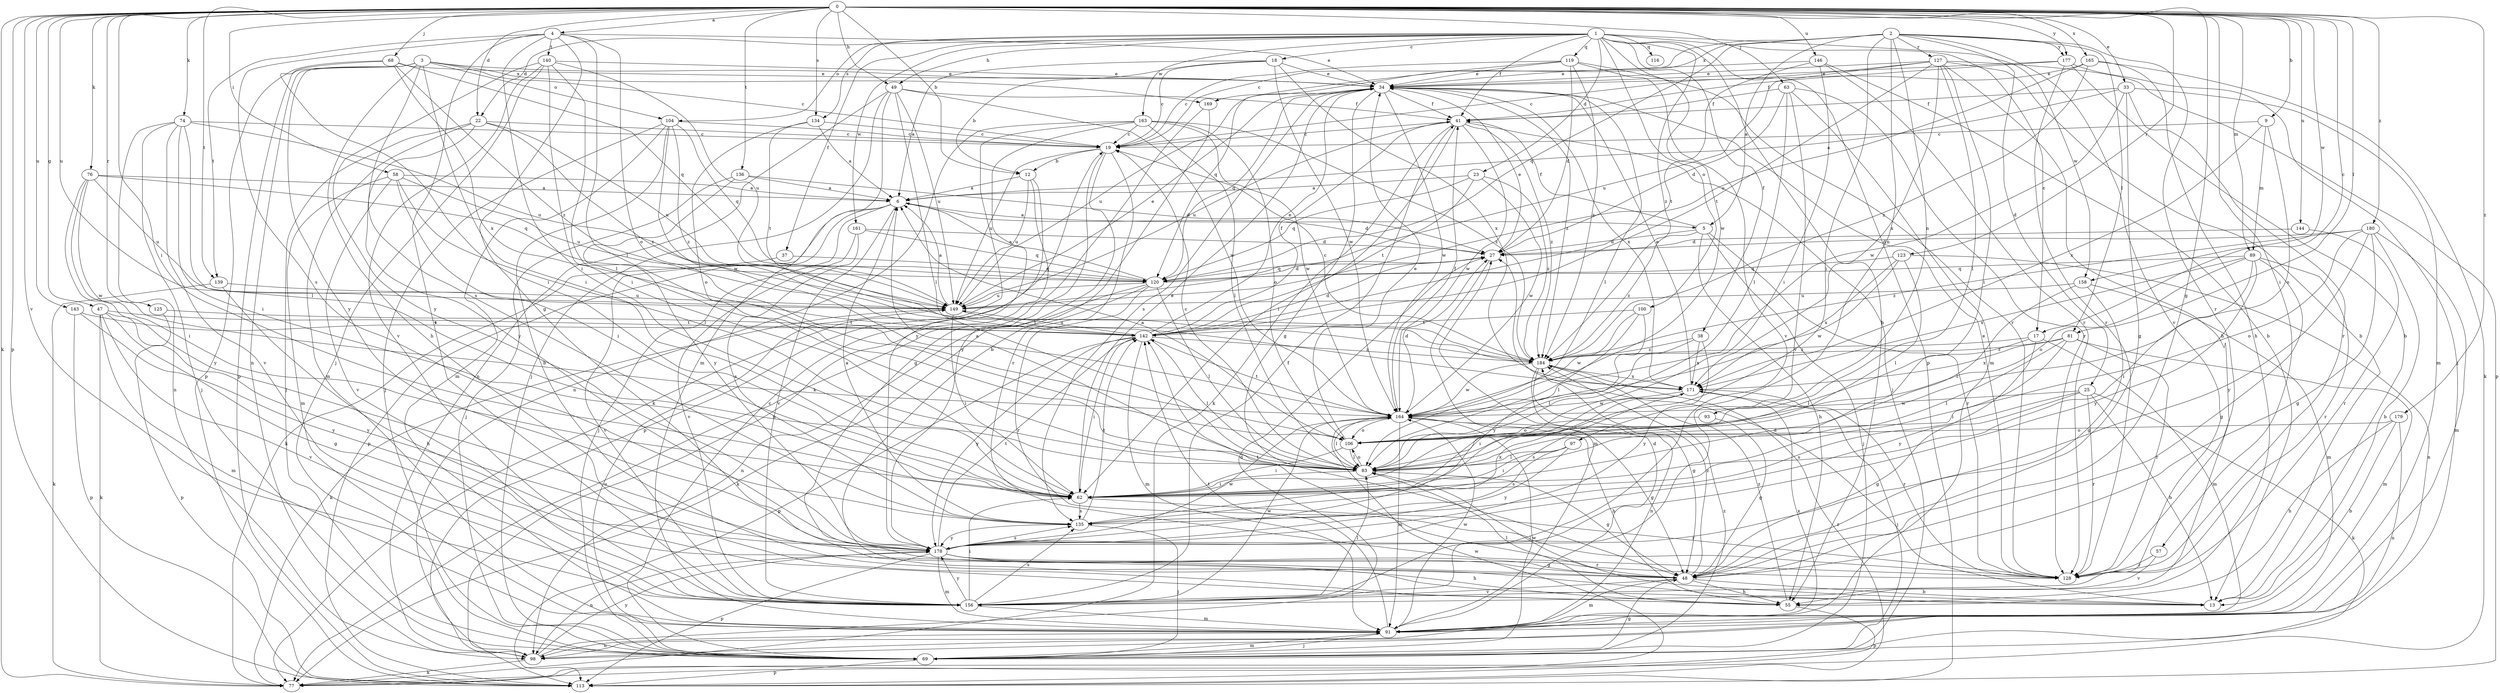 strict digraph  {
0;
1;
2;
3;
4;
5;
6;
9;
12;
13;
17;
18;
19;
22;
23;
25;
27;
33;
34;
37;
38;
41;
47;
48;
49;
55;
57;
58;
62;
63;
68;
69;
74;
76;
77;
81;
83;
89;
91;
93;
97;
98;
100;
104;
106;
113;
116;
119;
120;
123;
125;
127;
128;
134;
135;
136;
139;
140;
142;
143;
144;
146;
149;
156;
158;
161;
163;
164;
165;
169;
171;
177;
178;
179;
180;
184;
0 -> 4  [label=a];
0 -> 9  [label=b];
0 -> 12  [label=b];
0 -> 17  [label=c];
0 -> 22  [label=d];
0 -> 33  [label=e];
0 -> 47  [label=g];
0 -> 48  [label=g];
0 -> 49  [label=h];
0 -> 57  [label=i];
0 -> 58  [label=i];
0 -> 62  [label=i];
0 -> 63  [label=j];
0 -> 68  [label=j];
0 -> 74  [label=k];
0 -> 76  [label=k];
0 -> 77  [label=k];
0 -> 81  [label=l];
0 -> 89  [label=m];
0 -> 113  [label=p];
0 -> 123  [label=r];
0 -> 125  [label=r];
0 -> 134  [label=s];
0 -> 136  [label=t];
0 -> 139  [label=t];
0 -> 143  [label=u];
0 -> 144  [label=u];
0 -> 146  [label=u];
0 -> 149  [label=u];
0 -> 156  [label=v];
0 -> 158  [label=w];
0 -> 165  [label=x];
0 -> 177  [label=y];
0 -> 179  [label=z];
0 -> 180  [label=z];
1 -> 17  [label=c];
1 -> 18  [label=c];
1 -> 22  [label=d];
1 -> 23  [label=d];
1 -> 37  [label=f];
1 -> 38  [label=f];
1 -> 41  [label=f];
1 -> 49  [label=h];
1 -> 55  [label=h];
1 -> 100  [label=o];
1 -> 104  [label=o];
1 -> 113  [label=p];
1 -> 116  [label=q];
1 -> 119  [label=q];
1 -> 134  [label=s];
1 -> 158  [label=w];
1 -> 161  [label=w];
1 -> 163  [label=w];
1 -> 164  [label=w];
1 -> 184  [label=z];
2 -> 5  [label=a];
2 -> 19  [label=c];
2 -> 25  [label=d];
2 -> 62  [label=i];
2 -> 81  [label=l];
2 -> 93  [label=n];
2 -> 97  [label=n];
2 -> 120  [label=q];
2 -> 127  [label=r];
2 -> 128  [label=r];
2 -> 156  [label=v];
2 -> 169  [label=x];
2 -> 177  [label=y];
3 -> 19  [label=c];
3 -> 34  [label=e];
3 -> 55  [label=h];
3 -> 62  [label=i];
3 -> 98  [label=n];
3 -> 104  [label=o];
3 -> 113  [label=p];
3 -> 135  [label=s];
3 -> 169  [label=x];
3 -> 178  [label=y];
4 -> 34  [label=e];
4 -> 48  [label=g];
4 -> 62  [label=i];
4 -> 83  [label=l];
4 -> 106  [label=o];
4 -> 135  [label=s];
4 -> 139  [label=t];
4 -> 140  [label=t];
4 -> 156  [label=v];
5 -> 27  [label=d];
5 -> 41  [label=f];
5 -> 55  [label=h];
5 -> 69  [label=j];
5 -> 128  [label=r];
5 -> 184  [label=z];
6 -> 5  [label=a];
6 -> 27  [label=d];
6 -> 69  [label=j];
6 -> 77  [label=k];
6 -> 113  [label=p];
6 -> 156  [label=v];
9 -> 19  [label=c];
9 -> 89  [label=m];
9 -> 106  [label=o];
9 -> 171  [label=x];
12 -> 6  [label=a];
12 -> 98  [label=n];
12 -> 113  [label=p];
12 -> 149  [label=u];
13 -> 27  [label=d];
13 -> 83  [label=l];
17 -> 83  [label=l];
17 -> 91  [label=m];
17 -> 178  [label=y];
17 -> 184  [label=z];
18 -> 6  [label=a];
18 -> 12  [label=b];
18 -> 19  [label=c];
18 -> 34  [label=e];
18 -> 164  [label=w];
18 -> 171  [label=x];
19 -> 12  [label=b];
19 -> 48  [label=g];
19 -> 128  [label=r];
19 -> 149  [label=u];
19 -> 178  [label=y];
22 -> 19  [label=c];
22 -> 69  [label=j];
22 -> 91  [label=m];
22 -> 149  [label=u];
22 -> 178  [label=y];
22 -> 184  [label=z];
23 -> 6  [label=a];
23 -> 120  [label=q];
23 -> 142  [label=t];
23 -> 164  [label=w];
23 -> 184  [label=z];
25 -> 13  [label=b];
25 -> 48  [label=g];
25 -> 77  [label=k];
25 -> 128  [label=r];
25 -> 135  [label=s];
25 -> 164  [label=w];
27 -> 34  [label=e];
27 -> 91  [label=m];
27 -> 120  [label=q];
33 -> 6  [label=a];
33 -> 41  [label=f];
33 -> 48  [label=g];
33 -> 91  [label=m];
33 -> 128  [label=r];
33 -> 164  [label=w];
34 -> 41  [label=f];
34 -> 48  [label=g];
34 -> 83  [label=l];
34 -> 120  [label=q];
34 -> 135  [label=s];
34 -> 149  [label=u];
34 -> 164  [label=w];
34 -> 171  [label=x];
34 -> 184  [label=z];
37 -> 120  [label=q];
37 -> 156  [label=v];
38 -> 83  [label=l];
38 -> 171  [label=x];
38 -> 178  [label=y];
38 -> 184  [label=z];
41 -> 19  [label=c];
41 -> 62  [label=i];
41 -> 69  [label=j];
41 -> 77  [label=k];
41 -> 149  [label=u];
41 -> 164  [label=w];
41 -> 184  [label=z];
47 -> 48  [label=g];
47 -> 77  [label=k];
47 -> 91  [label=m];
47 -> 142  [label=t];
47 -> 156  [label=v];
47 -> 178  [label=y];
48 -> 13  [label=b];
48 -> 55  [label=h];
48 -> 91  [label=m];
48 -> 142  [label=t];
48 -> 156  [label=v];
48 -> 184  [label=z];
49 -> 41  [label=f];
49 -> 69  [label=j];
49 -> 83  [label=l];
49 -> 91  [label=m];
49 -> 98  [label=n];
49 -> 149  [label=u];
49 -> 164  [label=w];
55 -> 83  [label=l];
55 -> 113  [label=p];
55 -> 184  [label=z];
57 -> 128  [label=r];
57 -> 156  [label=v];
58 -> 6  [label=a];
58 -> 62  [label=i];
58 -> 83  [label=l];
58 -> 91  [label=m];
58 -> 149  [label=u];
58 -> 156  [label=v];
62 -> 34  [label=e];
62 -> 128  [label=r];
62 -> 135  [label=s];
63 -> 27  [label=d];
63 -> 41  [label=f];
63 -> 83  [label=l];
63 -> 91  [label=m];
63 -> 128  [label=r];
63 -> 156  [label=v];
68 -> 34  [label=e];
68 -> 62  [label=i];
68 -> 113  [label=p];
68 -> 120  [label=q];
68 -> 171  [label=x];
68 -> 184  [label=z];
69 -> 19  [label=c];
69 -> 48  [label=g];
69 -> 91  [label=m];
69 -> 113  [label=p];
69 -> 149  [label=u];
69 -> 164  [label=w];
69 -> 184  [label=z];
74 -> 19  [label=c];
74 -> 62  [label=i];
74 -> 69  [label=j];
74 -> 83  [label=l];
74 -> 98  [label=n];
74 -> 149  [label=u];
74 -> 156  [label=v];
76 -> 6  [label=a];
76 -> 62  [label=i];
76 -> 120  [label=q];
76 -> 149  [label=u];
76 -> 164  [label=w];
76 -> 178  [label=y];
77 -> 164  [label=w];
81 -> 62  [label=i];
81 -> 83  [label=l];
81 -> 91  [label=m];
81 -> 128  [label=r];
81 -> 171  [label=x];
81 -> 184  [label=z];
83 -> 6  [label=a];
83 -> 19  [label=c];
83 -> 48  [label=g];
83 -> 62  [label=i];
83 -> 106  [label=o];
89 -> 48  [label=g];
89 -> 62  [label=i];
89 -> 106  [label=o];
89 -> 120  [label=q];
89 -> 128  [label=r];
89 -> 171  [label=x];
89 -> 178  [label=y];
91 -> 27  [label=d];
91 -> 69  [label=j];
91 -> 98  [label=n];
91 -> 142  [label=t];
91 -> 164  [label=w];
91 -> 171  [label=x];
93 -> 48  [label=g];
93 -> 106  [label=o];
97 -> 62  [label=i];
97 -> 83  [label=l];
97 -> 135  [label=s];
97 -> 178  [label=y];
98 -> 27  [label=d];
98 -> 77  [label=k];
98 -> 178  [label=y];
100 -> 83  [label=l];
100 -> 142  [label=t];
100 -> 164  [label=w];
100 -> 178  [label=y];
104 -> 13  [label=b];
104 -> 19  [label=c];
104 -> 69  [label=j];
104 -> 91  [label=m];
104 -> 120  [label=q];
104 -> 164  [label=w];
104 -> 184  [label=z];
106 -> 6  [label=a];
106 -> 34  [label=e];
106 -> 62  [label=i];
106 -> 83  [label=l];
113 -> 184  [label=z];
119 -> 19  [label=c];
119 -> 27  [label=d];
119 -> 34  [label=e];
119 -> 120  [label=q];
119 -> 128  [label=r];
119 -> 156  [label=v];
119 -> 184  [label=z];
120 -> 6  [label=a];
120 -> 27  [label=d];
120 -> 77  [label=k];
120 -> 83  [label=l];
120 -> 98  [label=n];
120 -> 128  [label=r];
120 -> 149  [label=u];
123 -> 83  [label=l];
123 -> 98  [label=n];
123 -> 120  [label=q];
123 -> 164  [label=w];
123 -> 171  [label=x];
125 -> 113  [label=p];
125 -> 142  [label=t];
127 -> 13  [label=b];
127 -> 19  [label=c];
127 -> 34  [label=e];
127 -> 55  [label=h];
127 -> 62  [label=i];
127 -> 83  [label=l];
127 -> 113  [label=p];
127 -> 142  [label=t];
127 -> 149  [label=u];
127 -> 171  [label=x];
128 -> 34  [label=e];
134 -> 6  [label=a];
134 -> 19  [label=c];
134 -> 106  [label=o];
134 -> 142  [label=t];
135 -> 6  [label=a];
135 -> 69  [label=j];
135 -> 142  [label=t];
135 -> 171  [label=x];
135 -> 178  [label=y];
136 -> 6  [label=a];
136 -> 27  [label=d];
136 -> 69  [label=j];
136 -> 178  [label=y];
139 -> 55  [label=h];
139 -> 77  [label=k];
139 -> 149  [label=u];
140 -> 34  [label=e];
140 -> 62  [label=i];
140 -> 69  [label=j];
140 -> 83  [label=l];
140 -> 149  [label=u];
140 -> 156  [label=v];
140 -> 178  [label=y];
142 -> 27  [label=d];
142 -> 34  [label=e];
142 -> 41  [label=f];
142 -> 62  [label=i];
142 -> 83  [label=l];
142 -> 91  [label=m];
142 -> 113  [label=p];
142 -> 149  [label=u];
142 -> 178  [label=y];
142 -> 184  [label=z];
143 -> 113  [label=p];
143 -> 142  [label=t];
143 -> 178  [label=y];
144 -> 27  [label=d];
144 -> 128  [label=r];
146 -> 13  [label=b];
146 -> 34  [label=e];
146 -> 62  [label=i];
146 -> 128  [label=r];
146 -> 142  [label=t];
149 -> 6  [label=a];
149 -> 34  [label=e];
149 -> 62  [label=i];
149 -> 77  [label=k];
149 -> 142  [label=t];
156 -> 41  [label=f];
156 -> 62  [label=i];
156 -> 83  [label=l];
156 -> 91  [label=m];
156 -> 135  [label=s];
156 -> 164  [label=w];
156 -> 178  [label=y];
158 -> 48  [label=g];
158 -> 83  [label=l];
158 -> 91  [label=m];
158 -> 149  [label=u];
161 -> 27  [label=d];
161 -> 120  [label=q];
161 -> 135  [label=s];
161 -> 156  [label=v];
163 -> 19  [label=c];
163 -> 77  [label=k];
163 -> 83  [label=l];
163 -> 98  [label=n];
163 -> 106  [label=o];
163 -> 164  [label=w];
163 -> 178  [label=y];
163 -> 184  [label=z];
164 -> 27  [label=d];
164 -> 41  [label=f];
164 -> 48  [label=g];
164 -> 55  [label=h];
164 -> 83  [label=l];
164 -> 91  [label=m];
164 -> 106  [label=o];
164 -> 142  [label=t];
165 -> 34  [label=e];
165 -> 55  [label=h];
165 -> 77  [label=k];
165 -> 149  [label=u];
165 -> 184  [label=z];
169 -> 13  [label=b];
169 -> 77  [label=k];
171 -> 34  [label=e];
171 -> 62  [label=i];
171 -> 69  [label=j];
171 -> 128  [label=r];
171 -> 135  [label=s];
171 -> 164  [label=w];
177 -> 13  [label=b];
177 -> 34  [label=e];
177 -> 41  [label=f];
177 -> 69  [label=j];
177 -> 128  [label=r];
178 -> 48  [label=g];
178 -> 55  [label=h];
178 -> 91  [label=m];
178 -> 98  [label=n];
178 -> 113  [label=p];
178 -> 128  [label=r];
178 -> 135  [label=s];
178 -> 142  [label=t];
178 -> 164  [label=w];
179 -> 13  [label=b];
179 -> 55  [label=h];
179 -> 98  [label=n];
179 -> 106  [label=o];
180 -> 13  [label=b];
180 -> 27  [label=d];
180 -> 48  [label=g];
180 -> 91  [label=m];
180 -> 106  [label=o];
180 -> 178  [label=y];
180 -> 184  [label=z];
184 -> 19  [label=c];
184 -> 48  [label=g];
184 -> 98  [label=n];
184 -> 164  [label=w];
184 -> 171  [label=x];
}
